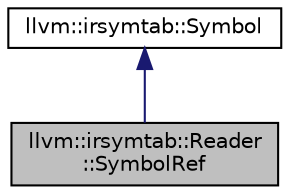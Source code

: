 digraph "llvm::irsymtab::Reader::SymbolRef"
{
 // LATEX_PDF_SIZE
  bgcolor="transparent";
  edge [fontname="Helvetica",fontsize="10",labelfontname="Helvetica",labelfontsize="10"];
  node [fontname="Helvetica",fontsize="10",shape="box"];
  Node1 [label="llvm::irsymtab::Reader\l::SymbolRef",height=0.2,width=0.4,color="black", fillcolor="grey75", style="filled", fontcolor="black",tooltip="Ephemeral symbols produced by Reader::symbols() and Reader::module_symbols()."];
  Node2 -> Node1 [dir="back",color="midnightblue",fontsize="10",style="solid",fontname="Helvetica"];
  Node2 [label="llvm::irsymtab::Symbol",height=0.2,width=0.4,color="black",URL="$structllvm_1_1irsymtab_1_1Symbol.html",tooltip="This represents a symbol that has been read from a storage::Symbol and possibly a storage::Uncommon."];
}
